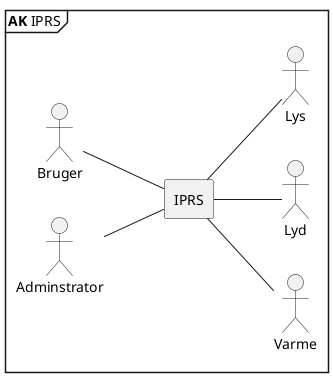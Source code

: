 @startuml Aktør Kontekstdiagram

left to right direction
mainframe **AK** IPRS
actor Bruger as br
actor Adminstrator as ad
actor Lys as ls
actor Lyd as ld
actor Varme as va

rectangle IPRS {

}

br -- IPRS
ad -- IPRS
IPRS -- ls
IPRS -- ld
IPRS -- va
@enduml